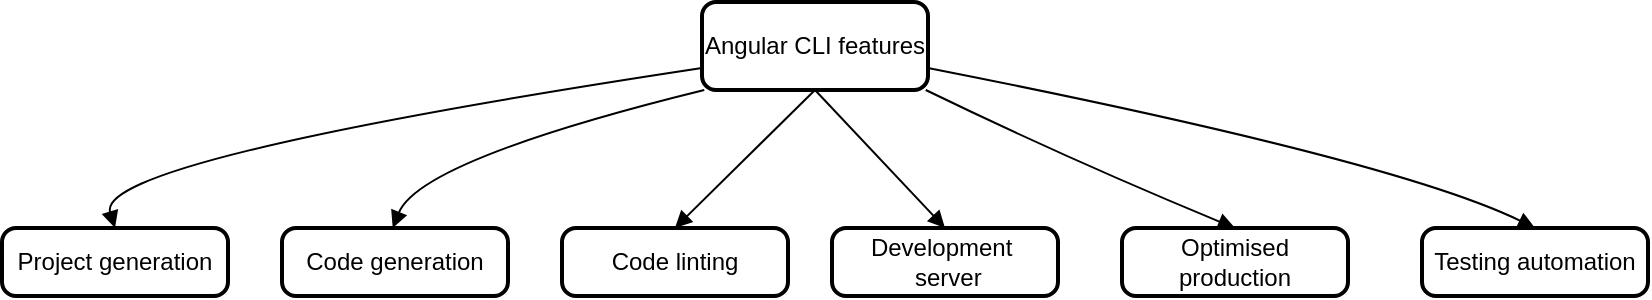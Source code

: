 <mxfile version="24.7.6">
  <diagram name="Page-1" id="l5D3mb7PVrstzn5ttN7e">
    <mxGraphModel dx="932" dy="1967" grid="1" gridSize="10" guides="1" tooltips="1" connect="1" arrows="1" fold="1" page="1" pageScale="1" pageWidth="850" pageHeight="1100" math="0" shadow="0">
      <root>
        <mxCell id="0" />
        <mxCell id="1" parent="0" />
        <mxCell id="2" value="Angular CLI features" style="rounded=1;absoluteArcSize=1;arcSize=14;whiteSpace=wrap;strokeWidth=2;" parent="1" vertex="1">
          <mxGeometry x="360" y="-10" width="113" height="44" as="geometry" />
        </mxCell>
        <mxCell id="3" value="Project generation" style="rounded=1;absoluteArcSize=1;arcSize=14;whiteSpace=wrap;strokeWidth=2;" parent="1" vertex="1">
          <mxGeometry x="10" y="103" width="113" height="34" as="geometry" />
        </mxCell>
        <mxCell id="4" value="Code generation" style="rounded=1;absoluteArcSize=1;arcSize=14;whiteSpace=wrap;strokeWidth=2;" parent="1" vertex="1">
          <mxGeometry x="150" y="103" width="113" height="34" as="geometry" />
        </mxCell>
        <mxCell id="5" value="Development   server" style="rounded=1;absoluteArcSize=1;arcSize=14;whiteSpace=wrap;strokeWidth=2;" parent="1" vertex="1">
          <mxGeometry x="425" y="103" width="113" height="34" as="geometry" />
        </mxCell>
        <mxCell id="6" value="Optimised production" style="rounded=1;absoluteArcSize=1;arcSize=14;whiteSpace=wrap;strokeWidth=2;" parent="1" vertex="1">
          <mxGeometry x="570" y="103" width="113" height="34" as="geometry" />
        </mxCell>
        <mxCell id="7" value="Testing automation" style="rounded=1;absoluteArcSize=1;arcSize=14;whiteSpace=wrap;strokeWidth=2;" parent="1" vertex="1">
          <mxGeometry x="720" y="103" width="113" height="34" as="geometry" />
        </mxCell>
        <mxCell id="8" value="" style="curved=1;startArrow=none;endArrow=block;exitX=0;exitY=0.75;entryX=0.5;entryY=0;" parent="1" source="2" target="3" edge="1">
          <mxGeometry relative="1" as="geometry">
            <Array as="points">
              <mxPoint x="56" y="69" />
            </Array>
          </mxGeometry>
        </mxCell>
        <mxCell id="9" value="" style="curved=1;startArrow=none;endArrow=block;exitX=0.01;exitY=1;entryX=0.49;entryY=0;" parent="1" source="2" target="4" edge="1">
          <mxGeometry relative="1" as="geometry">
            <Array as="points">
              <mxPoint x="219" y="69" />
            </Array>
          </mxGeometry>
        </mxCell>
        <mxCell id="10" value="" style="curved=1;startArrow=none;endArrow=block;exitX=0.5;exitY=1;entryX=0.5;entryY=0;" parent="1" source="2" target="5" edge="1">
          <mxGeometry relative="1" as="geometry">
            <Array as="points" />
          </mxGeometry>
        </mxCell>
        <mxCell id="11" value="" style="curved=1;startArrow=none;endArrow=block;exitX=0.99;exitY=1;entryX=0.5;entryY=0;" parent="1" source="2" target="6" edge="1">
          <mxGeometry relative="1" as="geometry">
            <Array as="points">
              <mxPoint x="544" y="69" />
            </Array>
          </mxGeometry>
        </mxCell>
        <mxCell id="12" value="" style="curved=1;startArrow=none;endArrow=block;exitX=1;exitY=0.75;entryX=0.5;entryY=0;" parent="1" source="2" target="7" edge="1">
          <mxGeometry relative="1" as="geometry">
            <Array as="points">
              <mxPoint x="707" y="69" />
            </Array>
          </mxGeometry>
        </mxCell>
        <mxCell id="CLkxCRADby5E4Sux5VVZ-14" value="Code linting" style="rounded=1;absoluteArcSize=1;arcSize=14;whiteSpace=wrap;strokeWidth=2;" vertex="1" parent="1">
          <mxGeometry x="290" y="103" width="113" height="34" as="geometry" />
        </mxCell>
        <mxCell id="CLkxCRADby5E4Sux5VVZ-19" value="" style="curved=1;startArrow=none;endArrow=block;exitX=0.5;exitY=1;entryX=0.5;entryY=0;entryDx=0;entryDy=0;exitDx=0;exitDy=0;" edge="1" parent="1" source="2" target="CLkxCRADby5E4Sux5VVZ-14">
          <mxGeometry relative="1" as="geometry">
            <Array as="points" />
            <mxPoint x="392" y="44" as="sourcePoint" />
            <mxPoint x="492" y="113" as="targetPoint" />
          </mxGeometry>
        </mxCell>
      </root>
    </mxGraphModel>
  </diagram>
</mxfile>
